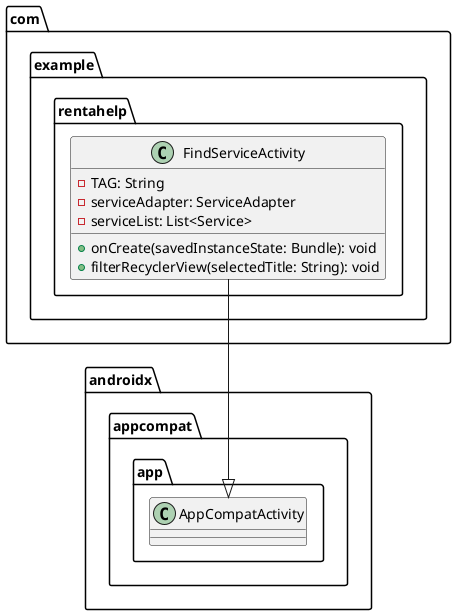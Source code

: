 @startuml

package com.example.rentahelp {
    class FindServiceActivity {
        - TAG: String
        - serviceAdapter: ServiceAdapter
        - serviceList: List<Service>
        + onCreate(savedInstanceState: Bundle): void
        + filterRecyclerView(selectedTitle: String): void
    }
}

com.example.rentahelp.FindServiceActivity --|> androidx.appcompat.app.AppCompatActivity

@enduml

